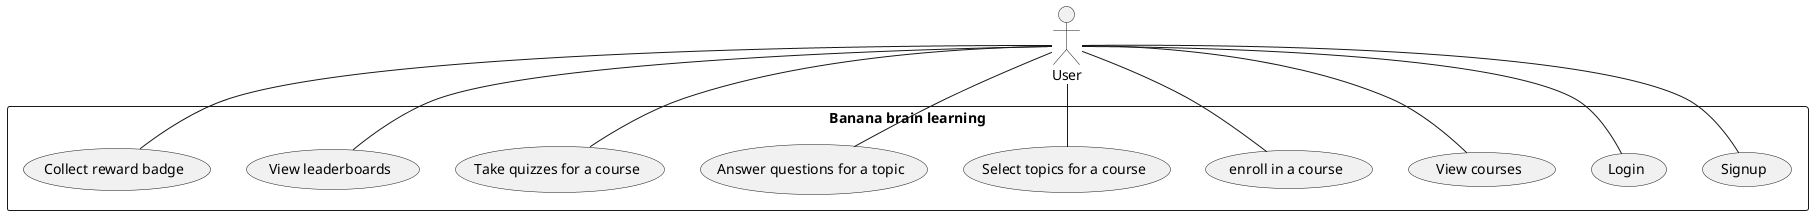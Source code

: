 @startuml
actor "User" as User
rectangle "Banana brain learning" {
    usecase "Signup"
    usecase "Login"
    usecase "View courses"
    usecase "enroll in a course"
    usecase "Select topics for a course"
    usecase "Answer questions for a topic"
    usecase "Take quizzes for a course"
    usecase "View leaderboards"
    usecase "Collect reward badge"
}

User -- "Signup"
User -- "Login"
User -- "View courses"
User -- "enroll in a course"
User -- "Select topics for a course"
User -- "Answer questions for a topic"
User -- "View leaderboards"
User -- "Take quizzes for a course"
User -- "Collect reward badge"



@enduml

